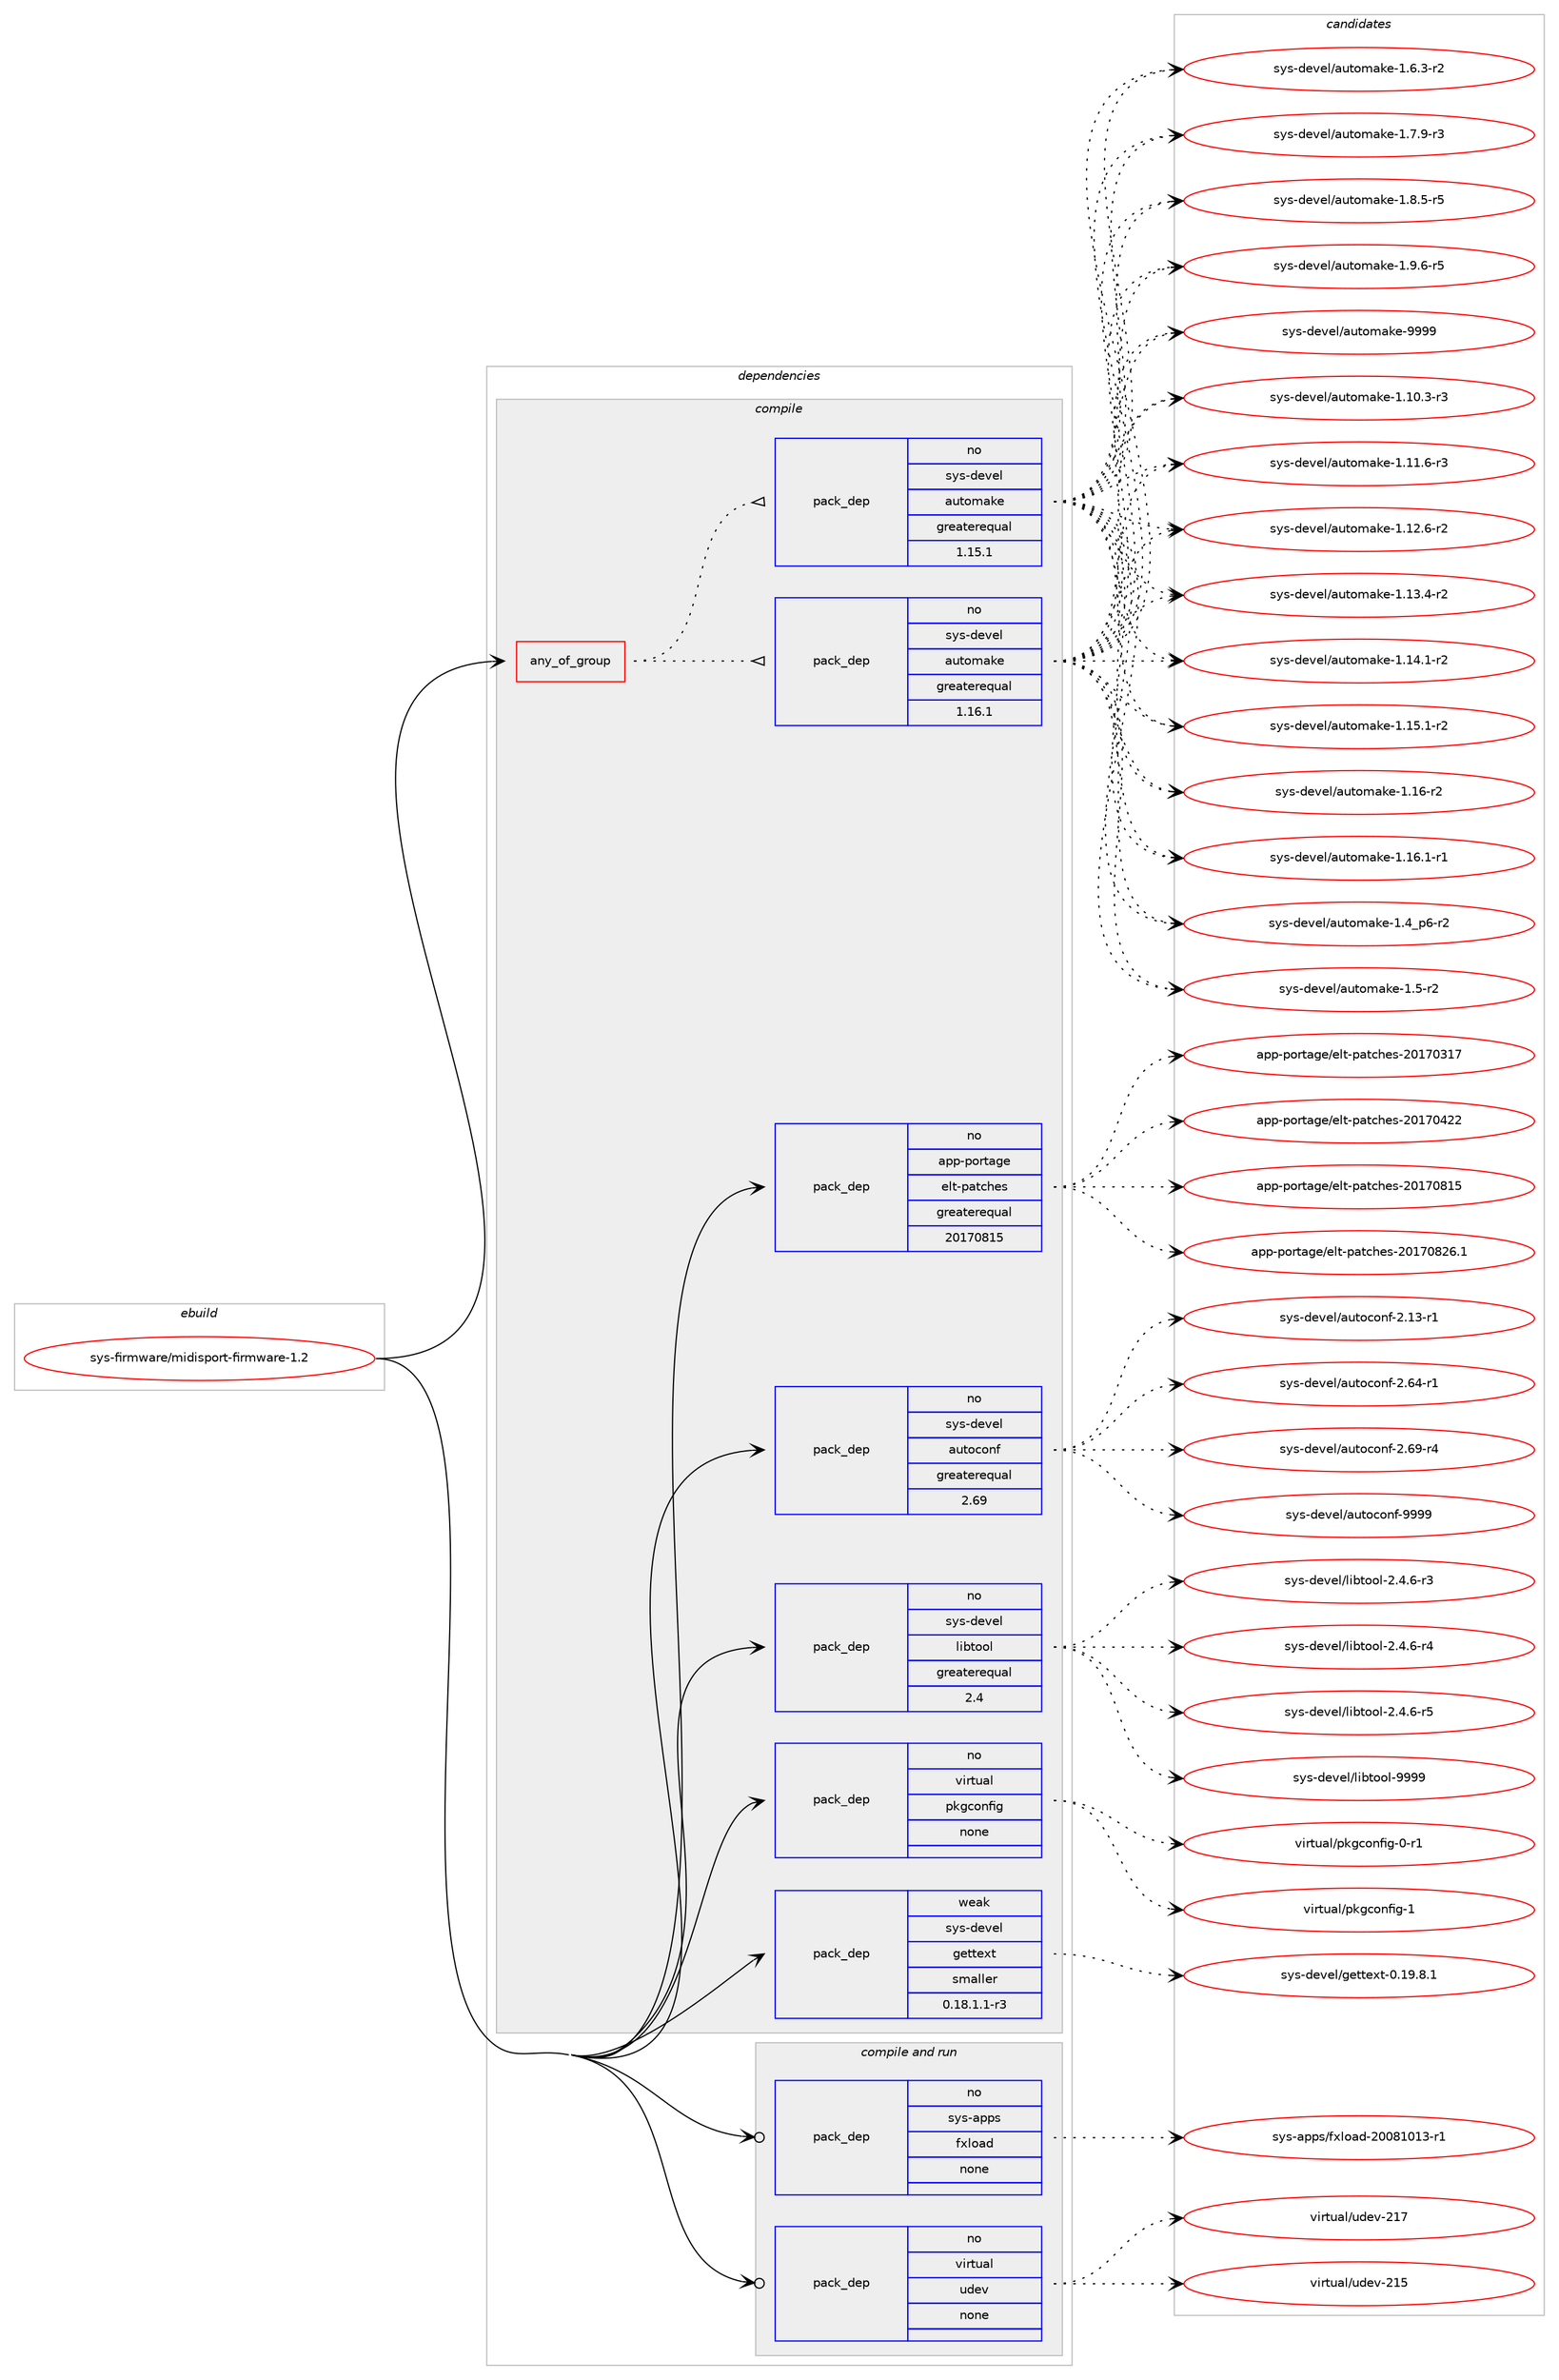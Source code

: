 digraph prolog {

# *************
# Graph options
# *************

newrank=true;
concentrate=true;
compound=true;
graph [rankdir=LR,fontname=Helvetica,fontsize=10,ranksep=1.5];#, ranksep=2.5, nodesep=0.2];
edge  [arrowhead=vee];
node  [fontname=Helvetica,fontsize=10];

# **********
# The ebuild
# **********

subgraph cluster_leftcol {
color=gray;
rank=same;
label=<<i>ebuild</i>>;
id [label="sys-firmware/midisport-firmware-1.2", color=red, width=4, href="../sys-firmware/midisport-firmware-1.2.svg"];
}

# ****************
# The dependencies
# ****************

subgraph cluster_midcol {
color=gray;
label=<<i>dependencies</i>>;
subgraph cluster_compile {
fillcolor="#eeeeee";
style=filled;
label=<<i>compile</i>>;
subgraph any27490 {
dependency1730465 [label=<<TABLE BORDER="0" CELLBORDER="1" CELLSPACING="0" CELLPADDING="4"><TR><TD CELLPADDING="10">any_of_group</TD></TR></TABLE>>, shape=none, color=red];subgraph pack1241822 {
dependency1730466 [label=<<TABLE BORDER="0" CELLBORDER="1" CELLSPACING="0" CELLPADDING="4" WIDTH="220"><TR><TD ROWSPAN="6" CELLPADDING="30">pack_dep</TD></TR><TR><TD WIDTH="110">no</TD></TR><TR><TD>sys-devel</TD></TR><TR><TD>automake</TD></TR><TR><TD>greaterequal</TD></TR><TR><TD>1.16.1</TD></TR></TABLE>>, shape=none, color=blue];
}
dependency1730465:e -> dependency1730466:w [weight=20,style="dotted",arrowhead="oinv"];
subgraph pack1241823 {
dependency1730467 [label=<<TABLE BORDER="0" CELLBORDER="1" CELLSPACING="0" CELLPADDING="4" WIDTH="220"><TR><TD ROWSPAN="6" CELLPADDING="30">pack_dep</TD></TR><TR><TD WIDTH="110">no</TD></TR><TR><TD>sys-devel</TD></TR><TR><TD>automake</TD></TR><TR><TD>greaterequal</TD></TR><TR><TD>1.15.1</TD></TR></TABLE>>, shape=none, color=blue];
}
dependency1730465:e -> dependency1730467:w [weight=20,style="dotted",arrowhead="oinv"];
}
id:e -> dependency1730465:w [weight=20,style="solid",arrowhead="vee"];
subgraph pack1241824 {
dependency1730468 [label=<<TABLE BORDER="0" CELLBORDER="1" CELLSPACING="0" CELLPADDING="4" WIDTH="220"><TR><TD ROWSPAN="6" CELLPADDING="30">pack_dep</TD></TR><TR><TD WIDTH="110">no</TD></TR><TR><TD>app-portage</TD></TR><TR><TD>elt-patches</TD></TR><TR><TD>greaterequal</TD></TR><TR><TD>20170815</TD></TR></TABLE>>, shape=none, color=blue];
}
id:e -> dependency1730468:w [weight=20,style="solid",arrowhead="vee"];
subgraph pack1241825 {
dependency1730469 [label=<<TABLE BORDER="0" CELLBORDER="1" CELLSPACING="0" CELLPADDING="4" WIDTH="220"><TR><TD ROWSPAN="6" CELLPADDING="30">pack_dep</TD></TR><TR><TD WIDTH="110">no</TD></TR><TR><TD>sys-devel</TD></TR><TR><TD>autoconf</TD></TR><TR><TD>greaterequal</TD></TR><TR><TD>2.69</TD></TR></TABLE>>, shape=none, color=blue];
}
id:e -> dependency1730469:w [weight=20,style="solid",arrowhead="vee"];
subgraph pack1241826 {
dependency1730470 [label=<<TABLE BORDER="0" CELLBORDER="1" CELLSPACING="0" CELLPADDING="4" WIDTH="220"><TR><TD ROWSPAN="6" CELLPADDING="30">pack_dep</TD></TR><TR><TD WIDTH="110">no</TD></TR><TR><TD>sys-devel</TD></TR><TR><TD>libtool</TD></TR><TR><TD>greaterequal</TD></TR><TR><TD>2.4</TD></TR></TABLE>>, shape=none, color=blue];
}
id:e -> dependency1730470:w [weight=20,style="solid",arrowhead="vee"];
subgraph pack1241827 {
dependency1730471 [label=<<TABLE BORDER="0" CELLBORDER="1" CELLSPACING="0" CELLPADDING="4" WIDTH="220"><TR><TD ROWSPAN="6" CELLPADDING="30">pack_dep</TD></TR><TR><TD WIDTH="110">no</TD></TR><TR><TD>virtual</TD></TR><TR><TD>pkgconfig</TD></TR><TR><TD>none</TD></TR><TR><TD></TD></TR></TABLE>>, shape=none, color=blue];
}
id:e -> dependency1730471:w [weight=20,style="solid",arrowhead="vee"];
subgraph pack1241828 {
dependency1730472 [label=<<TABLE BORDER="0" CELLBORDER="1" CELLSPACING="0" CELLPADDING="4" WIDTH="220"><TR><TD ROWSPAN="6" CELLPADDING="30">pack_dep</TD></TR><TR><TD WIDTH="110">weak</TD></TR><TR><TD>sys-devel</TD></TR><TR><TD>gettext</TD></TR><TR><TD>smaller</TD></TR><TR><TD>0.18.1.1-r3</TD></TR></TABLE>>, shape=none, color=blue];
}
id:e -> dependency1730472:w [weight=20,style="solid",arrowhead="vee"];
}
subgraph cluster_compileandrun {
fillcolor="#eeeeee";
style=filled;
label=<<i>compile and run</i>>;
subgraph pack1241829 {
dependency1730473 [label=<<TABLE BORDER="0" CELLBORDER="1" CELLSPACING="0" CELLPADDING="4" WIDTH="220"><TR><TD ROWSPAN="6" CELLPADDING="30">pack_dep</TD></TR><TR><TD WIDTH="110">no</TD></TR><TR><TD>sys-apps</TD></TR><TR><TD>fxload</TD></TR><TR><TD>none</TD></TR><TR><TD></TD></TR></TABLE>>, shape=none, color=blue];
}
id:e -> dependency1730473:w [weight=20,style="solid",arrowhead="odotvee"];
subgraph pack1241830 {
dependency1730474 [label=<<TABLE BORDER="0" CELLBORDER="1" CELLSPACING="0" CELLPADDING="4" WIDTH="220"><TR><TD ROWSPAN="6" CELLPADDING="30">pack_dep</TD></TR><TR><TD WIDTH="110">no</TD></TR><TR><TD>virtual</TD></TR><TR><TD>udev</TD></TR><TR><TD>none</TD></TR><TR><TD></TD></TR></TABLE>>, shape=none, color=blue];
}
id:e -> dependency1730474:w [weight=20,style="solid",arrowhead="odotvee"];
}
subgraph cluster_run {
fillcolor="#eeeeee";
style=filled;
label=<<i>run</i>>;
}
}

# **************
# The candidates
# **************

subgraph cluster_choices {
rank=same;
color=gray;
label=<<i>candidates</i>>;

subgraph choice1241822 {
color=black;
nodesep=1;
choice11512111545100101118101108479711711611110997107101454946494846514511451 [label="sys-devel/automake-1.10.3-r3", color=red, width=4,href="../sys-devel/automake-1.10.3-r3.svg"];
choice11512111545100101118101108479711711611110997107101454946494946544511451 [label="sys-devel/automake-1.11.6-r3", color=red, width=4,href="../sys-devel/automake-1.11.6-r3.svg"];
choice11512111545100101118101108479711711611110997107101454946495046544511450 [label="sys-devel/automake-1.12.6-r2", color=red, width=4,href="../sys-devel/automake-1.12.6-r2.svg"];
choice11512111545100101118101108479711711611110997107101454946495146524511450 [label="sys-devel/automake-1.13.4-r2", color=red, width=4,href="../sys-devel/automake-1.13.4-r2.svg"];
choice11512111545100101118101108479711711611110997107101454946495246494511450 [label="sys-devel/automake-1.14.1-r2", color=red, width=4,href="../sys-devel/automake-1.14.1-r2.svg"];
choice11512111545100101118101108479711711611110997107101454946495346494511450 [label="sys-devel/automake-1.15.1-r2", color=red, width=4,href="../sys-devel/automake-1.15.1-r2.svg"];
choice1151211154510010111810110847971171161111099710710145494649544511450 [label="sys-devel/automake-1.16-r2", color=red, width=4,href="../sys-devel/automake-1.16-r2.svg"];
choice11512111545100101118101108479711711611110997107101454946495446494511449 [label="sys-devel/automake-1.16.1-r1", color=red, width=4,href="../sys-devel/automake-1.16.1-r1.svg"];
choice115121115451001011181011084797117116111109971071014549465295112544511450 [label="sys-devel/automake-1.4_p6-r2", color=red, width=4,href="../sys-devel/automake-1.4_p6-r2.svg"];
choice11512111545100101118101108479711711611110997107101454946534511450 [label="sys-devel/automake-1.5-r2", color=red, width=4,href="../sys-devel/automake-1.5-r2.svg"];
choice115121115451001011181011084797117116111109971071014549465446514511450 [label="sys-devel/automake-1.6.3-r2", color=red, width=4,href="../sys-devel/automake-1.6.3-r2.svg"];
choice115121115451001011181011084797117116111109971071014549465546574511451 [label="sys-devel/automake-1.7.9-r3", color=red, width=4,href="../sys-devel/automake-1.7.9-r3.svg"];
choice115121115451001011181011084797117116111109971071014549465646534511453 [label="sys-devel/automake-1.8.5-r5", color=red, width=4,href="../sys-devel/automake-1.8.5-r5.svg"];
choice115121115451001011181011084797117116111109971071014549465746544511453 [label="sys-devel/automake-1.9.6-r5", color=red, width=4,href="../sys-devel/automake-1.9.6-r5.svg"];
choice115121115451001011181011084797117116111109971071014557575757 [label="sys-devel/automake-9999", color=red, width=4,href="../sys-devel/automake-9999.svg"];
dependency1730466:e -> choice11512111545100101118101108479711711611110997107101454946494846514511451:w [style=dotted,weight="100"];
dependency1730466:e -> choice11512111545100101118101108479711711611110997107101454946494946544511451:w [style=dotted,weight="100"];
dependency1730466:e -> choice11512111545100101118101108479711711611110997107101454946495046544511450:w [style=dotted,weight="100"];
dependency1730466:e -> choice11512111545100101118101108479711711611110997107101454946495146524511450:w [style=dotted,weight="100"];
dependency1730466:e -> choice11512111545100101118101108479711711611110997107101454946495246494511450:w [style=dotted,weight="100"];
dependency1730466:e -> choice11512111545100101118101108479711711611110997107101454946495346494511450:w [style=dotted,weight="100"];
dependency1730466:e -> choice1151211154510010111810110847971171161111099710710145494649544511450:w [style=dotted,weight="100"];
dependency1730466:e -> choice11512111545100101118101108479711711611110997107101454946495446494511449:w [style=dotted,weight="100"];
dependency1730466:e -> choice115121115451001011181011084797117116111109971071014549465295112544511450:w [style=dotted,weight="100"];
dependency1730466:e -> choice11512111545100101118101108479711711611110997107101454946534511450:w [style=dotted,weight="100"];
dependency1730466:e -> choice115121115451001011181011084797117116111109971071014549465446514511450:w [style=dotted,weight="100"];
dependency1730466:e -> choice115121115451001011181011084797117116111109971071014549465546574511451:w [style=dotted,weight="100"];
dependency1730466:e -> choice115121115451001011181011084797117116111109971071014549465646534511453:w [style=dotted,weight="100"];
dependency1730466:e -> choice115121115451001011181011084797117116111109971071014549465746544511453:w [style=dotted,weight="100"];
dependency1730466:e -> choice115121115451001011181011084797117116111109971071014557575757:w [style=dotted,weight="100"];
}
subgraph choice1241823 {
color=black;
nodesep=1;
choice11512111545100101118101108479711711611110997107101454946494846514511451 [label="sys-devel/automake-1.10.3-r3", color=red, width=4,href="../sys-devel/automake-1.10.3-r3.svg"];
choice11512111545100101118101108479711711611110997107101454946494946544511451 [label="sys-devel/automake-1.11.6-r3", color=red, width=4,href="../sys-devel/automake-1.11.6-r3.svg"];
choice11512111545100101118101108479711711611110997107101454946495046544511450 [label="sys-devel/automake-1.12.6-r2", color=red, width=4,href="../sys-devel/automake-1.12.6-r2.svg"];
choice11512111545100101118101108479711711611110997107101454946495146524511450 [label="sys-devel/automake-1.13.4-r2", color=red, width=4,href="../sys-devel/automake-1.13.4-r2.svg"];
choice11512111545100101118101108479711711611110997107101454946495246494511450 [label="sys-devel/automake-1.14.1-r2", color=red, width=4,href="../sys-devel/automake-1.14.1-r2.svg"];
choice11512111545100101118101108479711711611110997107101454946495346494511450 [label="sys-devel/automake-1.15.1-r2", color=red, width=4,href="../sys-devel/automake-1.15.1-r2.svg"];
choice1151211154510010111810110847971171161111099710710145494649544511450 [label="sys-devel/automake-1.16-r2", color=red, width=4,href="../sys-devel/automake-1.16-r2.svg"];
choice11512111545100101118101108479711711611110997107101454946495446494511449 [label="sys-devel/automake-1.16.1-r1", color=red, width=4,href="../sys-devel/automake-1.16.1-r1.svg"];
choice115121115451001011181011084797117116111109971071014549465295112544511450 [label="sys-devel/automake-1.4_p6-r2", color=red, width=4,href="../sys-devel/automake-1.4_p6-r2.svg"];
choice11512111545100101118101108479711711611110997107101454946534511450 [label="sys-devel/automake-1.5-r2", color=red, width=4,href="../sys-devel/automake-1.5-r2.svg"];
choice115121115451001011181011084797117116111109971071014549465446514511450 [label="sys-devel/automake-1.6.3-r2", color=red, width=4,href="../sys-devel/automake-1.6.3-r2.svg"];
choice115121115451001011181011084797117116111109971071014549465546574511451 [label="sys-devel/automake-1.7.9-r3", color=red, width=4,href="../sys-devel/automake-1.7.9-r3.svg"];
choice115121115451001011181011084797117116111109971071014549465646534511453 [label="sys-devel/automake-1.8.5-r5", color=red, width=4,href="../sys-devel/automake-1.8.5-r5.svg"];
choice115121115451001011181011084797117116111109971071014549465746544511453 [label="sys-devel/automake-1.9.6-r5", color=red, width=4,href="../sys-devel/automake-1.9.6-r5.svg"];
choice115121115451001011181011084797117116111109971071014557575757 [label="sys-devel/automake-9999", color=red, width=4,href="../sys-devel/automake-9999.svg"];
dependency1730467:e -> choice11512111545100101118101108479711711611110997107101454946494846514511451:w [style=dotted,weight="100"];
dependency1730467:e -> choice11512111545100101118101108479711711611110997107101454946494946544511451:w [style=dotted,weight="100"];
dependency1730467:e -> choice11512111545100101118101108479711711611110997107101454946495046544511450:w [style=dotted,weight="100"];
dependency1730467:e -> choice11512111545100101118101108479711711611110997107101454946495146524511450:w [style=dotted,weight="100"];
dependency1730467:e -> choice11512111545100101118101108479711711611110997107101454946495246494511450:w [style=dotted,weight="100"];
dependency1730467:e -> choice11512111545100101118101108479711711611110997107101454946495346494511450:w [style=dotted,weight="100"];
dependency1730467:e -> choice1151211154510010111810110847971171161111099710710145494649544511450:w [style=dotted,weight="100"];
dependency1730467:e -> choice11512111545100101118101108479711711611110997107101454946495446494511449:w [style=dotted,weight="100"];
dependency1730467:e -> choice115121115451001011181011084797117116111109971071014549465295112544511450:w [style=dotted,weight="100"];
dependency1730467:e -> choice11512111545100101118101108479711711611110997107101454946534511450:w [style=dotted,weight="100"];
dependency1730467:e -> choice115121115451001011181011084797117116111109971071014549465446514511450:w [style=dotted,weight="100"];
dependency1730467:e -> choice115121115451001011181011084797117116111109971071014549465546574511451:w [style=dotted,weight="100"];
dependency1730467:e -> choice115121115451001011181011084797117116111109971071014549465646534511453:w [style=dotted,weight="100"];
dependency1730467:e -> choice115121115451001011181011084797117116111109971071014549465746544511453:w [style=dotted,weight="100"];
dependency1730467:e -> choice115121115451001011181011084797117116111109971071014557575757:w [style=dotted,weight="100"];
}
subgraph choice1241824 {
color=black;
nodesep=1;
choice97112112451121111141169710310147101108116451129711699104101115455048495548514955 [label="app-portage/elt-patches-20170317", color=red, width=4,href="../app-portage/elt-patches-20170317.svg"];
choice97112112451121111141169710310147101108116451129711699104101115455048495548525050 [label="app-portage/elt-patches-20170422", color=red, width=4,href="../app-portage/elt-patches-20170422.svg"];
choice97112112451121111141169710310147101108116451129711699104101115455048495548564953 [label="app-portage/elt-patches-20170815", color=red, width=4,href="../app-portage/elt-patches-20170815.svg"];
choice971121124511211111411697103101471011081164511297116991041011154550484955485650544649 [label="app-portage/elt-patches-20170826.1", color=red, width=4,href="../app-portage/elt-patches-20170826.1.svg"];
dependency1730468:e -> choice97112112451121111141169710310147101108116451129711699104101115455048495548514955:w [style=dotted,weight="100"];
dependency1730468:e -> choice97112112451121111141169710310147101108116451129711699104101115455048495548525050:w [style=dotted,weight="100"];
dependency1730468:e -> choice97112112451121111141169710310147101108116451129711699104101115455048495548564953:w [style=dotted,weight="100"];
dependency1730468:e -> choice971121124511211111411697103101471011081164511297116991041011154550484955485650544649:w [style=dotted,weight="100"];
}
subgraph choice1241825 {
color=black;
nodesep=1;
choice1151211154510010111810110847971171161119911111010245504649514511449 [label="sys-devel/autoconf-2.13-r1", color=red, width=4,href="../sys-devel/autoconf-2.13-r1.svg"];
choice1151211154510010111810110847971171161119911111010245504654524511449 [label="sys-devel/autoconf-2.64-r1", color=red, width=4,href="../sys-devel/autoconf-2.64-r1.svg"];
choice1151211154510010111810110847971171161119911111010245504654574511452 [label="sys-devel/autoconf-2.69-r4", color=red, width=4,href="../sys-devel/autoconf-2.69-r4.svg"];
choice115121115451001011181011084797117116111991111101024557575757 [label="sys-devel/autoconf-9999", color=red, width=4,href="../sys-devel/autoconf-9999.svg"];
dependency1730469:e -> choice1151211154510010111810110847971171161119911111010245504649514511449:w [style=dotted,weight="100"];
dependency1730469:e -> choice1151211154510010111810110847971171161119911111010245504654524511449:w [style=dotted,weight="100"];
dependency1730469:e -> choice1151211154510010111810110847971171161119911111010245504654574511452:w [style=dotted,weight="100"];
dependency1730469:e -> choice115121115451001011181011084797117116111991111101024557575757:w [style=dotted,weight="100"];
}
subgraph choice1241826 {
color=black;
nodesep=1;
choice1151211154510010111810110847108105981161111111084550465246544511451 [label="sys-devel/libtool-2.4.6-r3", color=red, width=4,href="../sys-devel/libtool-2.4.6-r3.svg"];
choice1151211154510010111810110847108105981161111111084550465246544511452 [label="sys-devel/libtool-2.4.6-r4", color=red, width=4,href="../sys-devel/libtool-2.4.6-r4.svg"];
choice1151211154510010111810110847108105981161111111084550465246544511453 [label="sys-devel/libtool-2.4.6-r5", color=red, width=4,href="../sys-devel/libtool-2.4.6-r5.svg"];
choice1151211154510010111810110847108105981161111111084557575757 [label="sys-devel/libtool-9999", color=red, width=4,href="../sys-devel/libtool-9999.svg"];
dependency1730470:e -> choice1151211154510010111810110847108105981161111111084550465246544511451:w [style=dotted,weight="100"];
dependency1730470:e -> choice1151211154510010111810110847108105981161111111084550465246544511452:w [style=dotted,weight="100"];
dependency1730470:e -> choice1151211154510010111810110847108105981161111111084550465246544511453:w [style=dotted,weight="100"];
dependency1730470:e -> choice1151211154510010111810110847108105981161111111084557575757:w [style=dotted,weight="100"];
}
subgraph choice1241827 {
color=black;
nodesep=1;
choice11810511411611797108471121071039911111010210510345484511449 [label="virtual/pkgconfig-0-r1", color=red, width=4,href="../virtual/pkgconfig-0-r1.svg"];
choice1181051141161179710847112107103991111101021051034549 [label="virtual/pkgconfig-1", color=red, width=4,href="../virtual/pkgconfig-1.svg"];
dependency1730471:e -> choice11810511411611797108471121071039911111010210510345484511449:w [style=dotted,weight="100"];
dependency1730471:e -> choice1181051141161179710847112107103991111101021051034549:w [style=dotted,weight="100"];
}
subgraph choice1241828 {
color=black;
nodesep=1;
choice1151211154510010111810110847103101116116101120116454846495746564649 [label="sys-devel/gettext-0.19.8.1", color=red, width=4,href="../sys-devel/gettext-0.19.8.1.svg"];
dependency1730472:e -> choice1151211154510010111810110847103101116116101120116454846495746564649:w [style=dotted,weight="100"];
}
subgraph choice1241829 {
color=black;
nodesep=1;
choice115121115459711211211547102120108111971004550484856494849514511449 [label="sys-apps/fxload-20081013-r1", color=red, width=4,href="../sys-apps/fxload-20081013-r1.svg"];
dependency1730473:e -> choice115121115459711211211547102120108111971004550484856494849514511449:w [style=dotted,weight="100"];
}
subgraph choice1241830 {
color=black;
nodesep=1;
choice118105114116117971084711710010111845504953 [label="virtual/udev-215", color=red, width=4,href="../virtual/udev-215.svg"];
choice118105114116117971084711710010111845504955 [label="virtual/udev-217", color=red, width=4,href="../virtual/udev-217.svg"];
dependency1730474:e -> choice118105114116117971084711710010111845504953:w [style=dotted,weight="100"];
dependency1730474:e -> choice118105114116117971084711710010111845504955:w [style=dotted,weight="100"];
}
}

}
